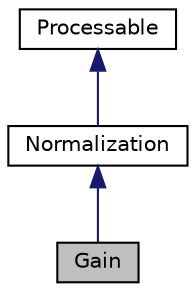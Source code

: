 digraph "Gain"
{
  edge [fontname="Helvetica",fontsize="10",labelfontname="Helvetica",labelfontsize="10"];
  node [fontname="Helvetica",fontsize="10",shape=record];
  Node3 [label="Gain",height=0.2,width=0.4,color="black", fillcolor="grey75", style="filled", fontcolor="black"];
  Node4 -> Node3 [dir="back",color="midnightblue",fontsize="10",style="solid"];
  Node4 [label="Normalization",height=0.2,width=0.4,color="black", fillcolor="white", style="filled",URL="$classNormalization.html"];
  Node5 -> Node4 [dir="back",color="midnightblue",fontsize="10",style="solid"];
  Node5 [label="Processable",height=0.2,width=0.4,color="black", fillcolor="white", style="filled",URL="$classProcessable.html"];
}
